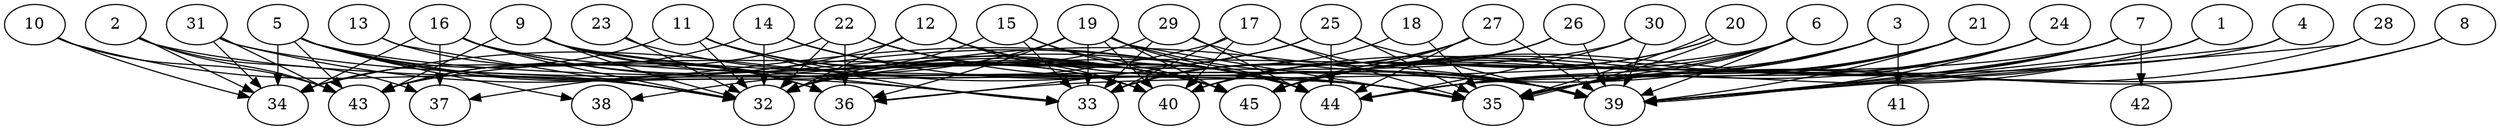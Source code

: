 // DAG automatically generated by daggen at Thu Oct  3 14:07:24 2019
// ./daggen --dot -n 45 --ccr 0.3 --fat 0.9 --regular 0.9 --density 0.7 --mindata 5242880 --maxdata 52428800 
digraph G {
  1 [size="67703467", alpha="0.02", expect_size="20311040"] 
  1 -> 35 [size ="20311040"]
  1 -> 39 [size ="20311040"]
  1 -> 44 [size ="20311040"]
  2 [size="57425920", alpha="0.12", expect_size="17227776"] 
  2 -> 34 [size ="17227776"]
  2 -> 35 [size ="17227776"]
  2 -> 37 [size ="17227776"]
  2 -> 43 [size ="17227776"]
  3 [size="152337067", alpha="0.12", expect_size="45701120"] 
  3 -> 32 [size ="45701120"]
  3 -> 35 [size ="45701120"]
  3 -> 41 [size ="45701120"]
  3 -> 44 [size ="45701120"]
  3 -> 45 [size ="45701120"]
  4 [size="27330560", alpha="0.03", expect_size="8199168"] 
  4 -> 39 [size ="8199168"]
  4 -> 44 [size ="8199168"]
  5 [size="58579627", alpha="0.02", expect_size="17573888"] 
  5 -> 32 [size ="17573888"]
  5 -> 33 [size ="17573888"]
  5 -> 34 [size ="17573888"]
  5 -> 36 [size ="17573888"]
  5 -> 38 [size ="17573888"]
  5 -> 39 [size ="17573888"]
  5 -> 43 [size ="17573888"]
  5 -> 44 [size ="17573888"]
  6 [size="84565333", alpha="0.11", expect_size="25369600"] 
  6 -> 35 [size ="25369600"]
  6 -> 36 [size ="25369600"]
  6 -> 39 [size ="25369600"]
  6 -> 44 [size ="25369600"]
  6 -> 45 [size ="25369600"]
  7 [size="71215787", alpha="0.20", expect_size="21364736"] 
  7 -> 32 [size ="21364736"]
  7 -> 35 [size ="21364736"]
  7 -> 39 [size ="21364736"]
  7 -> 42 [size ="21364736"]
  7 -> 45 [size ="21364736"]
  8 [size="56736427", alpha="0.16", expect_size="17020928"] 
  8 -> 35 [size ="17020928"]
  8 -> 39 [size ="17020928"]
  9 [size="119367680", alpha="0.06", expect_size="35810304"] 
  9 -> 32 [size ="35810304"]
  9 -> 33 [size ="35810304"]
  9 -> 35 [size ="35810304"]
  9 -> 36 [size ="35810304"]
  9 -> 43 [size ="35810304"]
  9 -> 45 [size ="35810304"]
  10 [size="48052907", alpha="0.02", expect_size="14415872"] 
  10 -> 32 [size ="14415872"]
  10 -> 34 [size ="14415872"]
  10 -> 43 [size ="14415872"]
  11 [size="21207040", alpha="0.17", expect_size="6362112"] 
  11 -> 32 [size ="6362112"]
  11 -> 33 [size ="6362112"]
  11 -> 34 [size ="6362112"]
  11 -> 35 [size ="6362112"]
  11 -> 40 [size ="6362112"]
  11 -> 45 [size ="6362112"]
  12 [size="35549867", alpha="0.08", expect_size="10664960"] 
  12 -> 32 [size ="10664960"]
  12 -> 37 [size ="10664960"]
  12 -> 39 [size ="10664960"]
  12 -> 40 [size ="10664960"]
  12 -> 44 [size ="10664960"]
  13 [size="128979627", alpha="0.12", expect_size="38693888"] 
  13 -> 32 [size ="38693888"]
  13 -> 36 [size ="38693888"]
  14 [size="67744427", alpha="0.16", expect_size="20323328"] 
  14 -> 32 [size ="20323328"]
  14 -> 35 [size ="20323328"]
  14 -> 40 [size ="20323328"]
  14 -> 43 [size ="20323328"]
  14 -> 45 [size ="20323328"]
  15 [size="89009493", alpha="0.17", expect_size="26702848"] 
  15 -> 32 [size ="26702848"]
  15 -> 33 [size ="26702848"]
  15 -> 44 [size ="26702848"]
  15 -> 45 [size ="26702848"]
  16 [size="107977387", alpha="0.17", expect_size="32393216"] 
  16 -> 32 [size ="32393216"]
  16 -> 34 [size ="32393216"]
  16 -> 35 [size ="32393216"]
  16 -> 37 [size ="32393216"]
  16 -> 44 [size ="32393216"]
  16 -> 45 [size ="32393216"]
  17 [size="33723733", alpha="0.15", expect_size="10117120"] 
  17 -> 33 [size ="10117120"]
  17 -> 34 [size ="10117120"]
  17 -> 35 [size ="10117120"]
  17 -> 39 [size ="10117120"]
  17 -> 40 [size ="10117120"]
  18 [size="32631467", alpha="0.09", expect_size="9789440"] 
  18 -> 33 [size ="9789440"]
  18 -> 35 [size ="9789440"]
  19 [size="160187733", alpha="0.17", expect_size="48056320"] 
  19 -> 33 [size ="48056320"]
  19 -> 35 [size ="48056320"]
  19 -> 36 [size ="48056320"]
  19 -> 38 [size ="48056320"]
  19 -> 39 [size ="48056320"]
  19 -> 40 [size ="48056320"]
  19 -> 44 [size ="48056320"]
  19 -> 45 [size ="48056320"]
  20 [size="50012160", alpha="0.15", expect_size="15003648"] 
  20 -> 35 [size ="15003648"]
  20 -> 35 [size ="15003648"]
  20 -> 40 [size ="15003648"]
  20 -> 45 [size ="15003648"]
  21 [size="64395947", alpha="0.19", expect_size="19318784"] 
  21 -> 35 [size ="19318784"]
  21 -> 39 [size ="19318784"]
  21 -> 40 [size ="19318784"]
  21 -> 44 [size ="19318784"]
  21 -> 45 [size ="19318784"]
  22 [size="41035093", alpha="0.08", expect_size="12310528"] 
  22 -> 32 [size ="12310528"]
  22 -> 35 [size ="12310528"]
  22 -> 36 [size ="12310528"]
  22 -> 43 [size ="12310528"]
  22 -> 44 [size ="12310528"]
  22 -> 45 [size ="12310528"]
  23 [size="107776000", alpha="0.15", expect_size="32332800"] 
  23 -> 32 [size ="32332800"]
  23 -> 45 [size ="32332800"]
  24 [size="42134187", alpha="0.02", expect_size="12640256"] 
  24 -> 35 [size ="12640256"]
  24 -> 39 [size ="12640256"]
  24 -> 44 [size ="12640256"]
  24 -> 45 [size ="12640256"]
  25 [size="165440853", alpha="0.15", expect_size="49632256"] 
  25 -> 32 [size ="49632256"]
  25 -> 35 [size ="49632256"]
  25 -> 36 [size ="49632256"]
  25 -> 39 [size ="49632256"]
  25 -> 44 [size ="49632256"]
  26 [size="144698027", alpha="0.17", expect_size="43409408"] 
  26 -> 33 [size ="43409408"]
  26 -> 39 [size ="43409408"]
  26 -> 45 [size ="43409408"]
  27 [size="117944320", alpha="0.05", expect_size="35383296"] 
  27 -> 33 [size ="35383296"]
  27 -> 39 [size ="35383296"]
  27 -> 40 [size ="35383296"]
  27 -> 44 [size ="35383296"]
  27 -> 45 [size ="35383296"]
  28 [size="78824107", alpha="0.18", expect_size="23647232"] 
  28 -> 35 [size ="23647232"]
  28 -> 39 [size ="23647232"]
  29 [size="147275093", alpha="0.04", expect_size="44182528"] 
  29 -> 32 [size ="44182528"]
  29 -> 33 [size ="44182528"]
  29 -> 39 [size ="44182528"]
  29 -> 44 [size ="44182528"]
  30 [size="124689067", alpha="0.14", expect_size="37406720"] 
  30 -> 39 [size ="37406720"]
  30 -> 43 [size ="37406720"]
  30 -> 44 [size ="37406720"]
  31 [size="84565333", alpha="0.05", expect_size="25369600"] 
  31 -> 34 [size ="25369600"]
  31 -> 39 [size ="25369600"]
  31 -> 43 [size ="25369600"]
  31 -> 44 [size ="25369600"]
  32 [size="77127680", alpha="0.18", expect_size="23138304"] 
  33 [size="142329173", alpha="0.05", expect_size="42698752"] 
  34 [size="100457813", alpha="0.18", expect_size="30137344"] 
  35 [size="118654293", alpha="0.01", expect_size="35596288"] 
  36 [size="80738987", alpha="0.15", expect_size="24221696"] 
  37 [size="53804373", alpha="0.11", expect_size="16141312"] 
  38 [size="91586560", alpha="0.09", expect_size="27475968"] 
  39 [size="76066133", alpha="0.05", expect_size="22819840"] 
  40 [size="109131093", alpha="0.05", expect_size="32739328"] 
  41 [size="64075093", alpha="0.11", expect_size="19222528"] 
  42 [size="101918720", alpha="0.01", expect_size="30575616"] 
  43 [size="83449173", alpha="0.01", expect_size="25034752"] 
  44 [size="120169813", alpha="0.05", expect_size="36050944"] 
  45 [size="105069227", alpha="0.08", expect_size="31520768"] 
}
